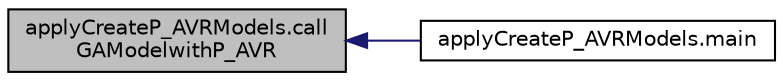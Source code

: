 digraph "applyCreateP_AVRModels.callGAModelwithP_AVR"
{
  edge [fontname="Helvetica",fontsize="10",labelfontname="Helvetica",labelfontsize="10"];
  node [fontname="Helvetica",fontsize="10",shape=record];
  rankdir="LR";
  Node1 [label="applyCreateP_AVRModels.call\lGAModelwithP_AVR",height=0.2,width=0.4,color="black", fillcolor="grey75", style="filled", fontcolor="black"];
  Node1 -> Node2 [dir="back",color="midnightblue",fontsize="10",style="solid",fontname="Helvetica"];
  Node2 [label="applyCreateP_AVRModels.main",height=0.2,width=0.4,color="black", fillcolor="white", style="filled",URL="$namespaceapply_create_p___a_v_r_models.html#a3f91842d1a2b290ab21b5efefb59ba08"];
}
